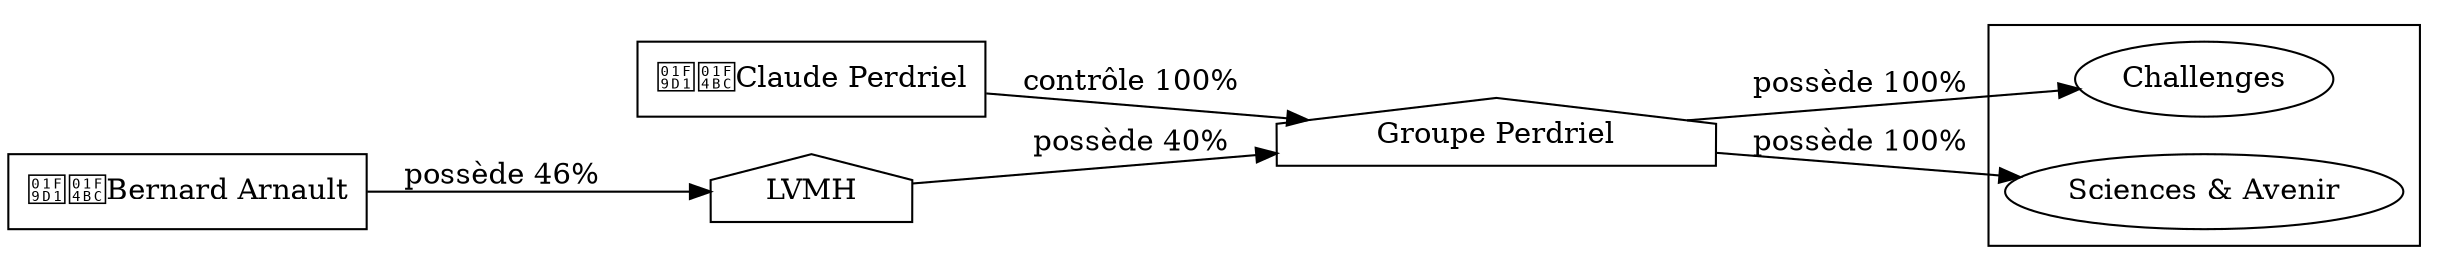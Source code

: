 digraph {
  rankdir=LR;
  subgraph roots {
    
      "claude-perdriel-1"[label="🧑‍💼Claude Perdriel" shape=box]
    
      "bernard-arnault-42"[label="🧑‍💼Bernard Arnault" shape=box]
    
  }

  
    "groupe-perdriel-3"[label="Groupe Perdriel" shape=house]
  
    "lvmh-43"[label="LVMH" shape=house]
  

  subgraph clusterLeaves {
    
      "challenges-6"[label="Challenges"]
    
      "sciences-and-avenir-7"[label="Sciences &amp; Avenir"]
    
  }

  
    "claude-perdriel-1" -> "groupe-perdriel-3" [
      label="contrôle 100%"
    ]
  
    "lvmh-43" -> "groupe-perdriel-3" [
      label="possède 40%"
    ]
  
    "bernard-arnault-42" -> "lvmh-43" [
      label="possède 46%"
    ]
  
    "groupe-perdriel-3" -> "challenges-6" [
      label="possède 100%"
    ]
  
    "groupe-perdriel-3" -> "sciences-and-avenir-7" [
      label="possède 100%"
    ]
  
}
